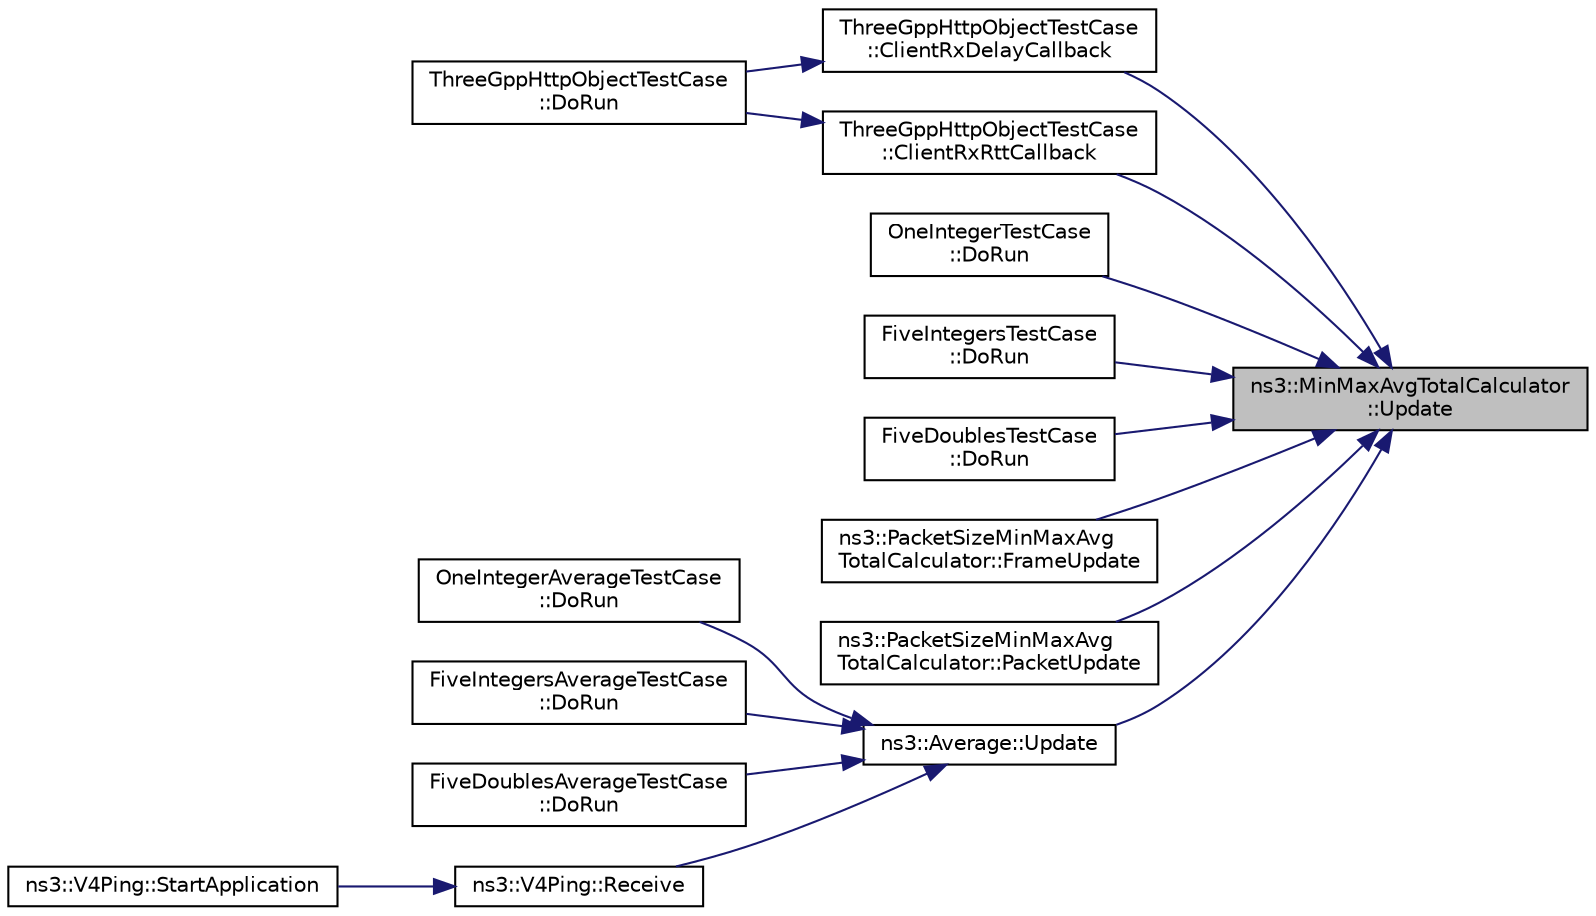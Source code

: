 digraph "ns3::MinMaxAvgTotalCalculator::Update"
{
 // LATEX_PDF_SIZE
  edge [fontname="Helvetica",fontsize="10",labelfontname="Helvetica",labelfontsize="10"];
  node [fontname="Helvetica",fontsize="10",shape=record];
  rankdir="RL";
  Node1 [label="ns3::MinMaxAvgTotalCalculator\l::Update",height=0.2,width=0.4,color="black", fillcolor="grey75", style="filled", fontcolor="black",tooltip="Updates all variables of MinMaxAvgTotalCalculator."];
  Node1 -> Node2 [dir="back",color="midnightblue",fontsize="10",style="solid",fontname="Helvetica"];
  Node2 [label="ThreeGppHttpObjectTestCase\l::ClientRxDelayCallback",height=0.2,width=0.4,color="black", fillcolor="white", style="filled",URL="$class_three_gpp_http_object_test_case.html#a2f1c070f0a8a5ce2b10231153b19c703",tooltip="Connected with RxDelay trace source of the client."];
  Node2 -> Node3 [dir="back",color="midnightblue",fontsize="10",style="solid",fontname="Helvetica"];
  Node3 [label="ThreeGppHttpObjectTestCase\l::DoRun",height=0.2,width=0.4,color="black", fillcolor="white", style="filled",URL="$class_three_gpp_http_object_test_case.html#a41234f035937ee1b044864f3db643b7d",tooltip="Implementation to actually run this TestCase."];
  Node1 -> Node4 [dir="back",color="midnightblue",fontsize="10",style="solid",fontname="Helvetica"];
  Node4 [label="ThreeGppHttpObjectTestCase\l::ClientRxRttCallback",height=0.2,width=0.4,color="black", fillcolor="white", style="filled",URL="$class_three_gpp_http_object_test_case.html#ad4d13ba3fe30f0ba6352f78ca2c5ed82",tooltip="Connected with RxRtt trace source of the client."];
  Node4 -> Node3 [dir="back",color="midnightblue",fontsize="10",style="solid",fontname="Helvetica"];
  Node1 -> Node5 [dir="back",color="midnightblue",fontsize="10",style="solid",fontname="Helvetica"];
  Node5 [label="OneIntegerTestCase\l::DoRun",height=0.2,width=0.4,color="black", fillcolor="white", style="filled",URL="$class_one_integer_test_case.html#aee15b1016f3aa6790914defdd9bb9342",tooltip="Implementation to actually run this TestCase."];
  Node1 -> Node6 [dir="back",color="midnightblue",fontsize="10",style="solid",fontname="Helvetica"];
  Node6 [label="FiveIntegersTestCase\l::DoRun",height=0.2,width=0.4,color="black", fillcolor="white", style="filled",URL="$class_five_integers_test_case.html#ae59367f468ecf68bcc4b92bf4df5660c",tooltip="Implementation to actually run this TestCase."];
  Node1 -> Node7 [dir="back",color="midnightblue",fontsize="10",style="solid",fontname="Helvetica"];
  Node7 [label="FiveDoublesTestCase\l::DoRun",height=0.2,width=0.4,color="black", fillcolor="white", style="filled",URL="$class_five_doubles_test_case.html#aade3d729805620a3f161e0ede362e6f7",tooltip="Implementation to actually run this TestCase."];
  Node1 -> Node8 [dir="back",color="midnightblue",fontsize="10",style="solid",fontname="Helvetica"];
  Node8 [label="ns3::PacketSizeMinMaxAvg\lTotalCalculator::FrameUpdate",height=0.2,width=0.4,color="black", fillcolor="white", style="filled",URL="$classns3_1_1_packet_size_min_max_avg_total_calculator.html#a2e96ea817aa81f80dc96bff8c9a42342",tooltip="Increments the packet stats by the size of the packet."];
  Node1 -> Node9 [dir="back",color="midnightblue",fontsize="10",style="solid",fontname="Helvetica"];
  Node9 [label="ns3::PacketSizeMinMaxAvg\lTotalCalculator::PacketUpdate",height=0.2,width=0.4,color="black", fillcolor="white", style="filled",URL="$classns3_1_1_packet_size_min_max_avg_total_calculator.html#af13660c85c0a619e05012f84b81db612",tooltip="Increments the packet stats by the size of the packet."];
  Node1 -> Node10 [dir="back",color="midnightblue",fontsize="10",style="solid",fontname="Helvetica"];
  Node10 [label="ns3::Average::Update",height=0.2,width=0.4,color="black", fillcolor="white", style="filled",URL="$classns3_1_1_average.html#a223cb5172985f2cf4944488f4ac1186b",tooltip="Add new sample."];
  Node10 -> Node11 [dir="back",color="midnightblue",fontsize="10",style="solid",fontname="Helvetica"];
  Node11 [label="OneIntegerAverageTestCase\l::DoRun",height=0.2,width=0.4,color="black", fillcolor="white", style="filled",URL="$class_one_integer_average_test_case.html#a962250f65e253c4f61890b423f9b2e62",tooltip="Implementation to actually run this TestCase."];
  Node10 -> Node12 [dir="back",color="midnightblue",fontsize="10",style="solid",fontname="Helvetica"];
  Node12 [label="FiveIntegersAverageTestCase\l::DoRun",height=0.2,width=0.4,color="black", fillcolor="white", style="filled",URL="$class_five_integers_average_test_case.html#aab1153b04e5f0c96cbefe3b438ac1bd1",tooltip="Implementation to actually run this TestCase."];
  Node10 -> Node13 [dir="back",color="midnightblue",fontsize="10",style="solid",fontname="Helvetica"];
  Node13 [label="FiveDoublesAverageTestCase\l::DoRun",height=0.2,width=0.4,color="black", fillcolor="white", style="filled",URL="$class_five_doubles_average_test_case.html#aacfcb4f28de8cd6cca19268e9695704d",tooltip="Implementation to actually run this TestCase."];
  Node10 -> Node14 [dir="back",color="midnightblue",fontsize="10",style="solid",fontname="Helvetica"];
  Node14 [label="ns3::V4Ping::Receive",height=0.2,width=0.4,color="black", fillcolor="white", style="filled",URL="$classns3_1_1_v4_ping.html#a87c38673f7b4c568d114c2815ff2aa78",tooltip="Receive an ICMP Echo."];
  Node14 -> Node15 [dir="back",color="midnightblue",fontsize="10",style="solid",fontname="Helvetica"];
  Node15 [label="ns3::V4Ping::StartApplication",height=0.2,width=0.4,color="black", fillcolor="white", style="filled",URL="$classns3_1_1_v4_ping.html#ac5176e135c81f0764bcd560c7fc71390",tooltip="Application specific startup code."];
}
